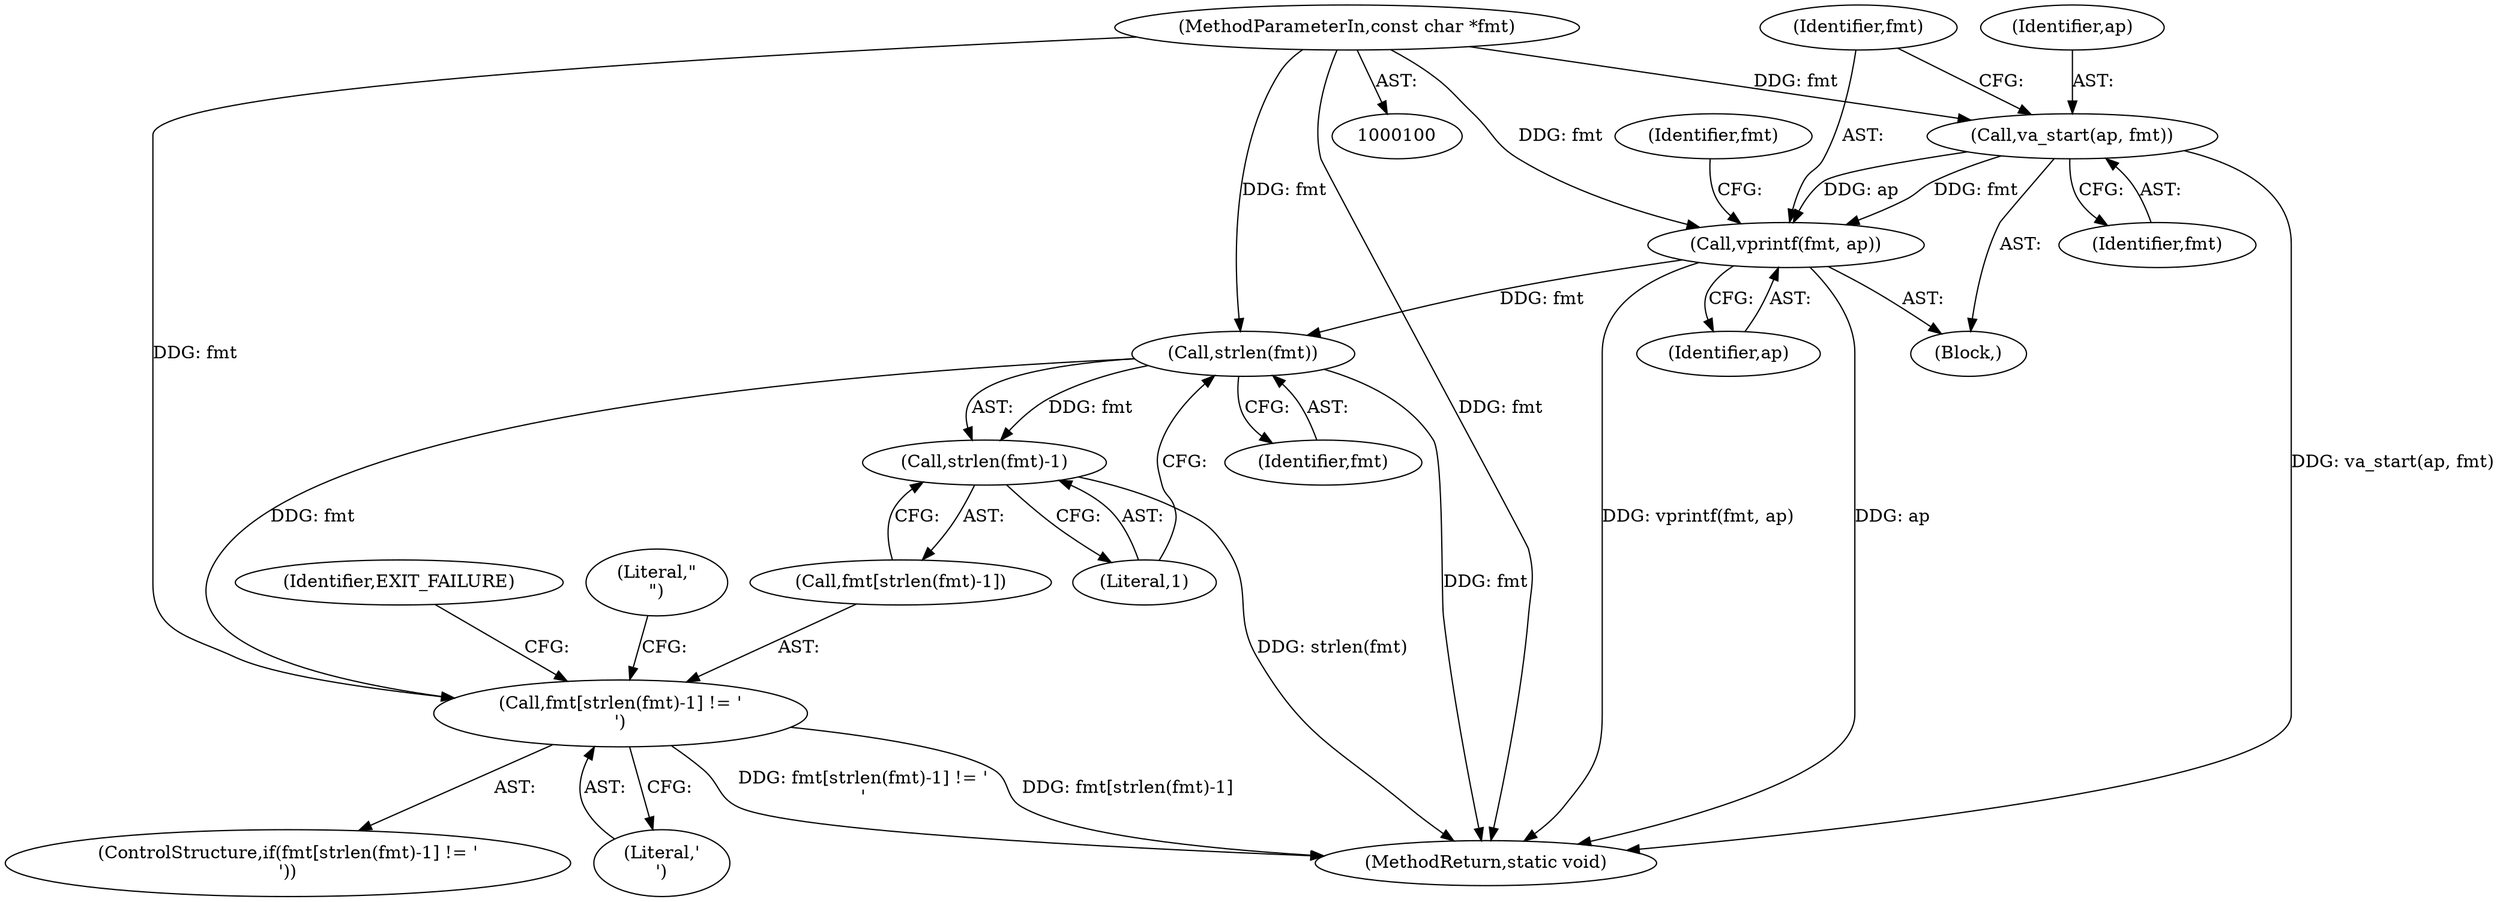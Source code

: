 digraph "1_Android_5a9753fca56f0eeb9f61e342b2fccffc364f9426_20@pointer" {
"1000104" [label="(Call,va_start(ap, fmt))"];
"1000101" [label="(MethodParameterIn,const char *fmt)"];
"1000107" [label="(Call,vprintf(fmt, ap))"];
"1000115" [label="(Call,strlen(fmt))"];
"1000111" [label="(Call,fmt[strlen(fmt)-1] != '\n')"];
"1000114" [label="(Call,strlen(fmt)-1)"];
"1000101" [label="(MethodParameterIn,const char *fmt)"];
"1000117" [label="(Literal,1)"];
"1000105" [label="(Identifier,ap)"];
"1000110" [label="(ControlStructure,if(fmt[strlen(fmt)-1] != '\n'))"];
"1000108" [label="(Identifier,fmt)"];
"1000115" [label="(Call,strlen(fmt))"];
"1000123" [label="(MethodReturn,static void)"];
"1000118" [label="(Literal,'\n')"];
"1000113" [label="(Identifier,fmt)"];
"1000111" [label="(Call,fmt[strlen(fmt)-1] != '\n')"];
"1000106" [label="(Identifier,fmt)"];
"1000112" [label="(Call,fmt[strlen(fmt)-1])"];
"1000107" [label="(Call,vprintf(fmt, ap))"];
"1000104" [label="(Call,va_start(ap, fmt))"];
"1000122" [label="(Identifier,EXIT_FAILURE)"];
"1000102" [label="(Block,)"];
"1000116" [label="(Identifier,fmt)"];
"1000120" [label="(Literal,\"\n\")"];
"1000114" [label="(Call,strlen(fmt)-1)"];
"1000109" [label="(Identifier,ap)"];
"1000104" -> "1000102"  [label="AST: "];
"1000104" -> "1000106"  [label="CFG: "];
"1000105" -> "1000104"  [label="AST: "];
"1000106" -> "1000104"  [label="AST: "];
"1000108" -> "1000104"  [label="CFG: "];
"1000104" -> "1000123"  [label="DDG: va_start(ap, fmt)"];
"1000101" -> "1000104"  [label="DDG: fmt"];
"1000104" -> "1000107"  [label="DDG: fmt"];
"1000104" -> "1000107"  [label="DDG: ap"];
"1000101" -> "1000100"  [label="AST: "];
"1000101" -> "1000123"  [label="DDG: fmt"];
"1000101" -> "1000107"  [label="DDG: fmt"];
"1000101" -> "1000111"  [label="DDG: fmt"];
"1000101" -> "1000115"  [label="DDG: fmt"];
"1000107" -> "1000102"  [label="AST: "];
"1000107" -> "1000109"  [label="CFG: "];
"1000108" -> "1000107"  [label="AST: "];
"1000109" -> "1000107"  [label="AST: "];
"1000113" -> "1000107"  [label="CFG: "];
"1000107" -> "1000123"  [label="DDG: vprintf(fmt, ap)"];
"1000107" -> "1000123"  [label="DDG: ap"];
"1000107" -> "1000115"  [label="DDG: fmt"];
"1000115" -> "1000114"  [label="AST: "];
"1000115" -> "1000116"  [label="CFG: "];
"1000116" -> "1000115"  [label="AST: "];
"1000117" -> "1000115"  [label="CFG: "];
"1000115" -> "1000123"  [label="DDG: fmt"];
"1000115" -> "1000111"  [label="DDG: fmt"];
"1000115" -> "1000114"  [label="DDG: fmt"];
"1000111" -> "1000110"  [label="AST: "];
"1000111" -> "1000118"  [label="CFG: "];
"1000112" -> "1000111"  [label="AST: "];
"1000118" -> "1000111"  [label="AST: "];
"1000120" -> "1000111"  [label="CFG: "];
"1000122" -> "1000111"  [label="CFG: "];
"1000111" -> "1000123"  [label="DDG: fmt[strlen(fmt)-1]"];
"1000111" -> "1000123"  [label="DDG: fmt[strlen(fmt)-1] != '\n'"];
"1000114" -> "1000112"  [label="AST: "];
"1000114" -> "1000117"  [label="CFG: "];
"1000117" -> "1000114"  [label="AST: "];
"1000112" -> "1000114"  [label="CFG: "];
"1000114" -> "1000123"  [label="DDG: strlen(fmt)"];
}
